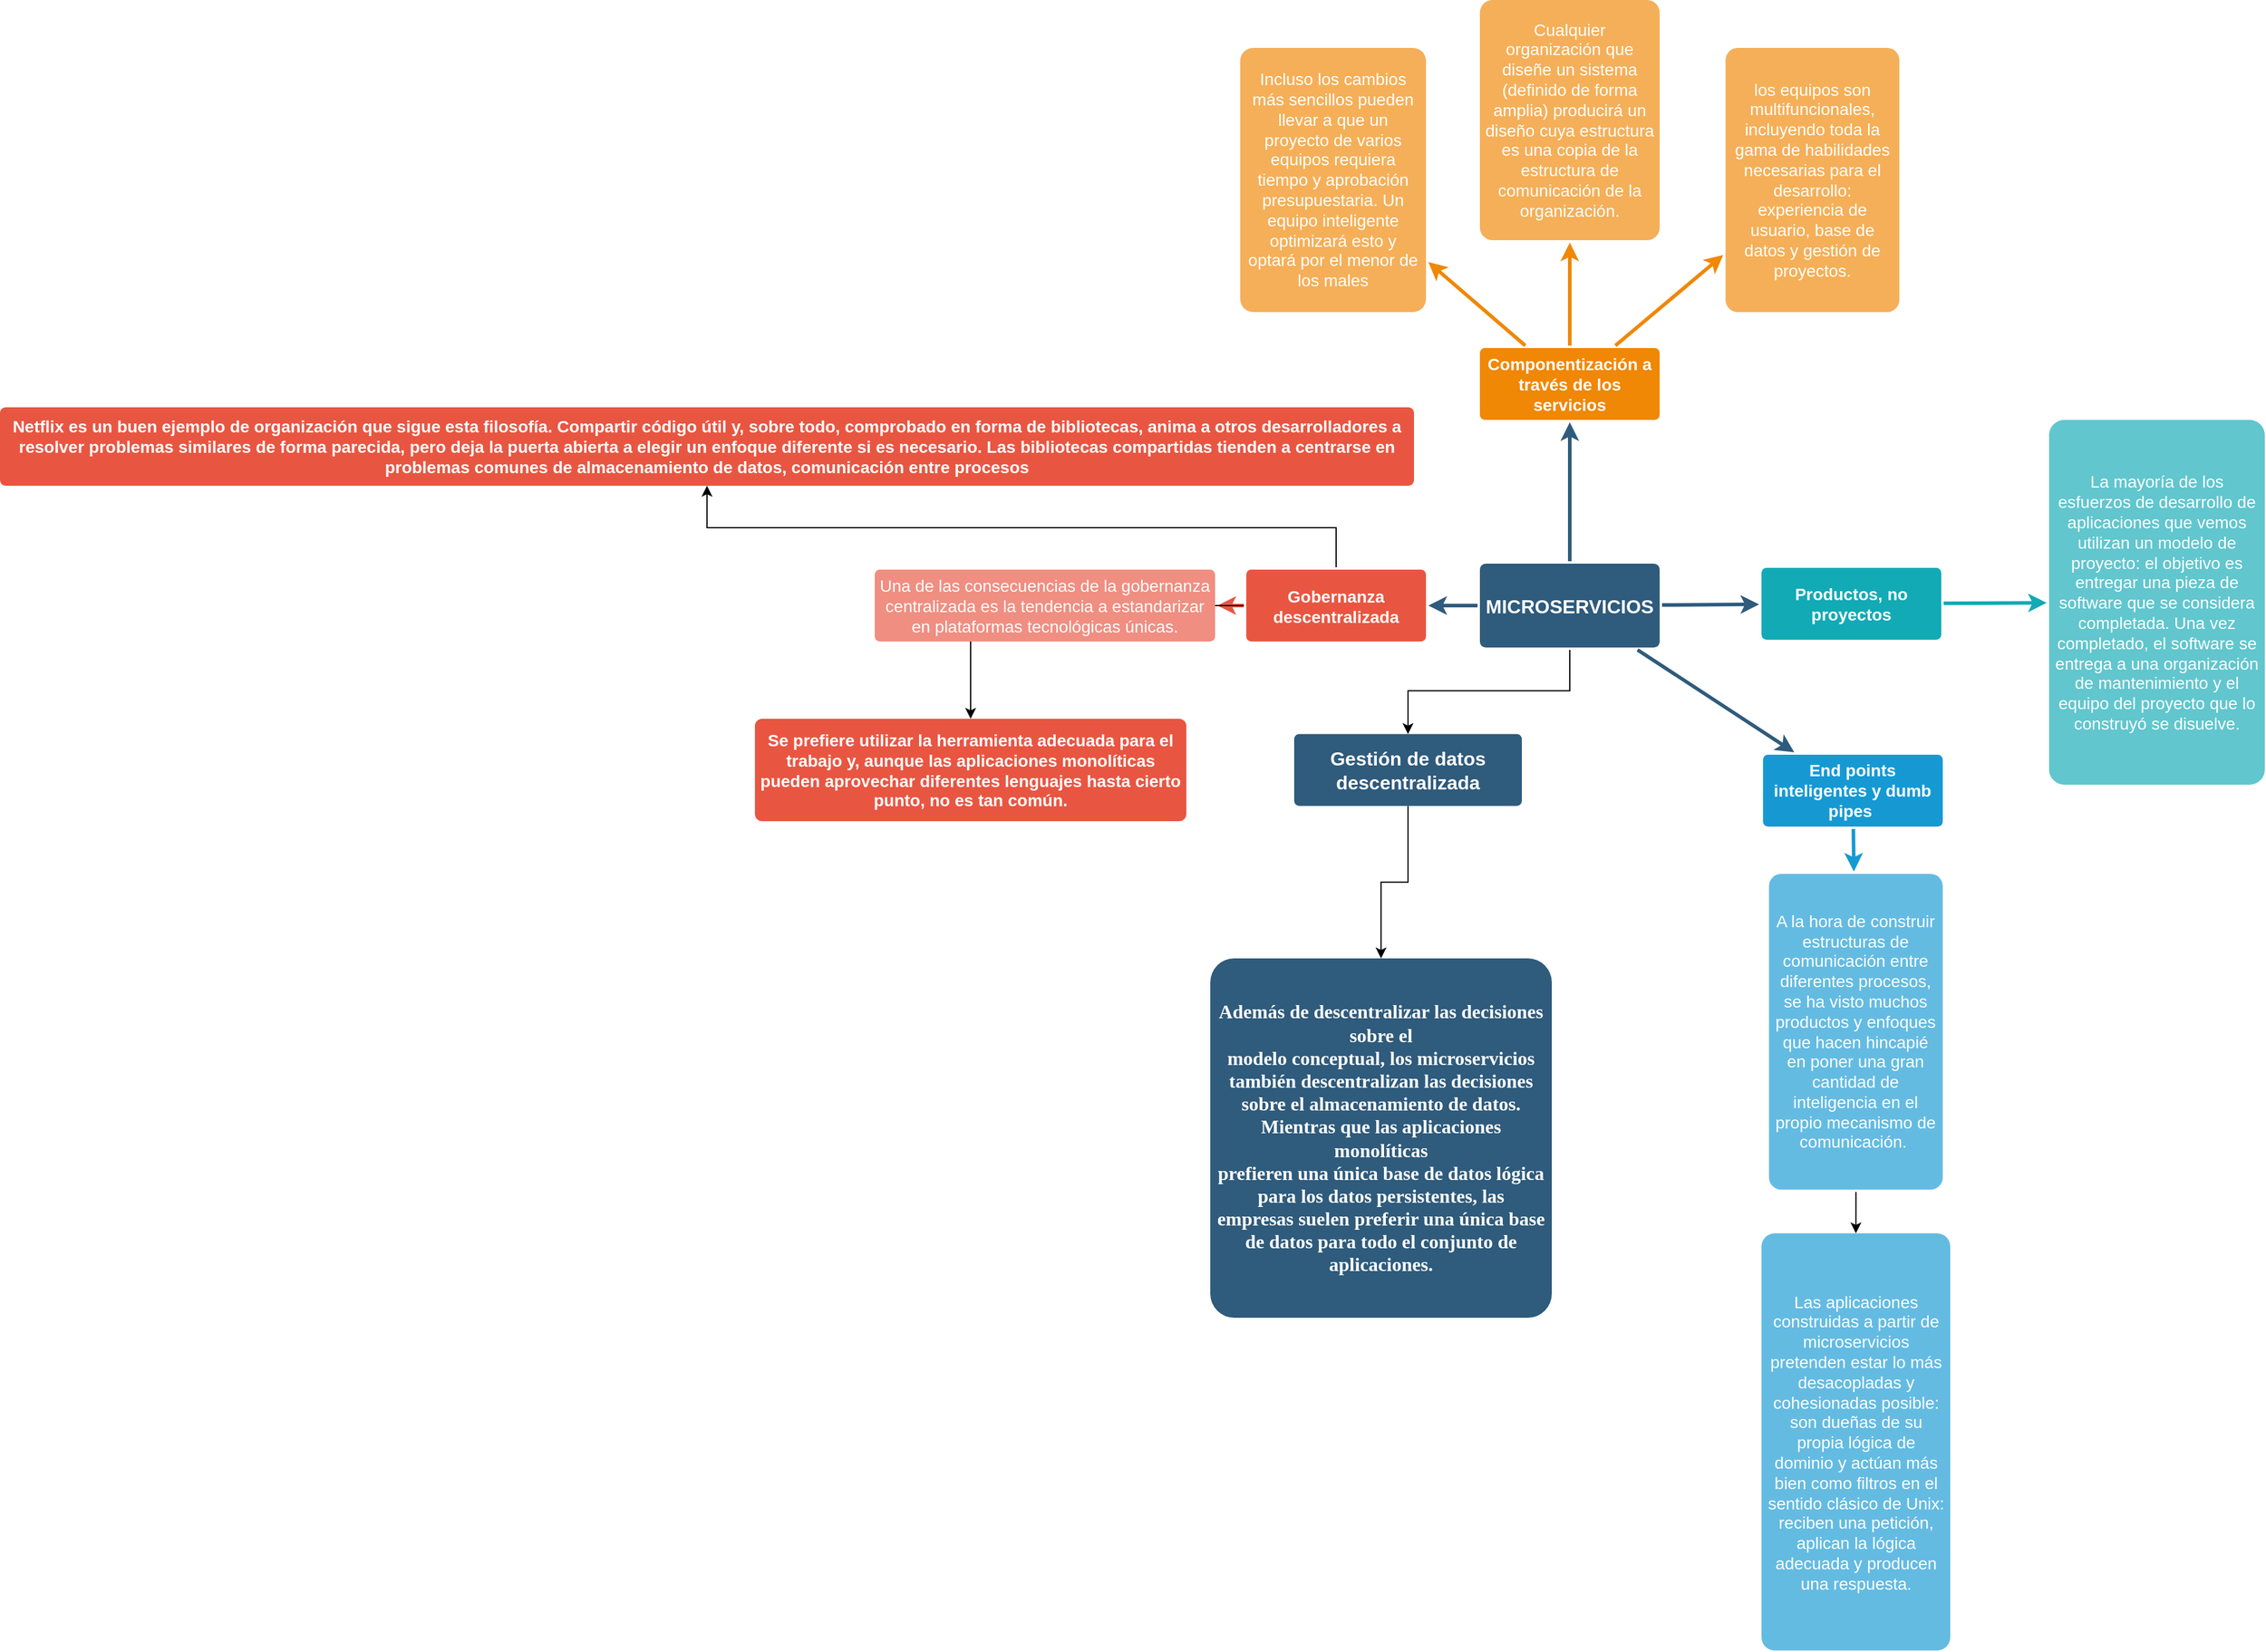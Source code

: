<mxfile version="17.4.5" type="github">
  <diagram id="6a731a19-8d31-9384-78a2-239565b7b9f0" name="Page-1">
    <mxGraphModel dx="2583" dy="1402" grid="1" gridSize="10" guides="1" tooltips="1" connect="1" arrows="1" fold="1" page="1" pageScale="1" pageWidth="1169" pageHeight="827" background="none" math="0" shadow="0">
      <root>
        <mxCell id="0" />
        <mxCell id="1" parent="0" />
        <mxCell id="1745" value="" style="edgeStyle=none;rounded=0;jumpStyle=none;html=1;shadow=0;labelBackgroundColor=none;startArrow=none;startFill=0;endArrow=classic;endFill=1;jettySize=auto;orthogonalLoop=1;strokeColor=#2F5B7C;strokeWidth=3;fontFamily=Helvetica;fontSize=16;fontColor=#23445D;spacing=5;" parent="1" source="1749" target="1764" edge="1">
          <mxGeometry relative="1" as="geometry" />
        </mxCell>
        <mxCell id="1746" value="" style="edgeStyle=none;rounded=0;jumpStyle=none;html=1;shadow=0;labelBackgroundColor=none;startArrow=none;startFill=0;endArrow=classic;endFill=1;jettySize=auto;orthogonalLoop=1;strokeColor=#2F5B7C;strokeWidth=3;fontFamily=Helvetica;fontSize=16;fontColor=#23445D;spacing=5;" parent="1" source="1749" target="1771" edge="1">
          <mxGeometry relative="1" as="geometry" />
        </mxCell>
        <mxCell id="1747" value="" style="edgeStyle=none;rounded=0;jumpStyle=none;html=1;shadow=0;labelBackgroundColor=none;startArrow=none;startFill=0;endArrow=classic;endFill=1;jettySize=auto;orthogonalLoop=1;strokeColor=#2F5B7C;strokeWidth=3;fontFamily=Helvetica;fontSize=16;fontColor=#23445D;spacing=5;" parent="1" source="1749" target="1760" edge="1">
          <mxGeometry relative="1" as="geometry" />
        </mxCell>
        <mxCell id="1748" value="" style="edgeStyle=none;rounded=0;jumpStyle=none;html=1;shadow=0;labelBackgroundColor=none;startArrow=none;startFill=0;endArrow=classic;endFill=1;jettySize=auto;orthogonalLoop=1;strokeColor=#2F5B7C;strokeWidth=3;fontFamily=Helvetica;fontSize=16;fontColor=#23445D;spacing=5;" parent="1" source="1749" target="1753" edge="1">
          <mxGeometry relative="1" as="geometry" />
        </mxCell>
        <mxCell id="ldh73sxW4QrbgtzumkLl-1788" value="" style="edgeStyle=orthogonalEdgeStyle;rounded=0;orthogonalLoop=1;jettySize=auto;html=1;" edge="1" parent="1" source="1749" target="ldh73sxW4QrbgtzumkLl-1787">
          <mxGeometry relative="1" as="geometry" />
        </mxCell>
        <mxCell id="1749" value="MICROSERVICIOS" style="rounded=1;whiteSpace=wrap;html=1;shadow=0;labelBackgroundColor=none;strokeColor=none;strokeWidth=3;fillColor=#2F5B7C;fontFamily=Helvetica;fontSize=16;fontColor=#FFFFFF;align=center;fontStyle=1;spacing=5;arcSize=7;perimeterSpacing=2;" parent="1" vertex="1">
          <mxGeometry x="495" y="380.5" width="150" height="70" as="geometry" />
        </mxCell>
        <mxCell id="1751" value="" style="edgeStyle=none;rounded=1;jumpStyle=none;html=1;shadow=0;labelBackgroundColor=none;startArrow=none;startFill=0;jettySize=auto;orthogonalLoop=1;strokeColor=#E85642;strokeWidth=3;fontFamily=Helvetica;fontSize=14;fontColor=#FFFFFF;spacing=5;fontStyle=1;fillColor=#b0e3e6;" parent="1" source="1753" target="1755" edge="1">
          <mxGeometry relative="1" as="geometry" />
        </mxCell>
        <mxCell id="ldh73sxW4QrbgtzumkLl-1784" value="" style="edgeStyle=orthogonalEdgeStyle;rounded=0;orthogonalLoop=1;jettySize=auto;html=1;" edge="1" parent="1" source="1753" target="ldh73sxW4QrbgtzumkLl-1783">
          <mxGeometry relative="1" as="geometry" />
        </mxCell>
        <mxCell id="ldh73sxW4QrbgtzumkLl-1786" value="" style="edgeStyle=orthogonalEdgeStyle;rounded=0;orthogonalLoop=1;jettySize=auto;html=1;" edge="1" parent="1" source="1753" target="ldh73sxW4QrbgtzumkLl-1785">
          <mxGeometry relative="1" as="geometry" />
        </mxCell>
        <mxCell id="1753" value="Gobernanza descentralizada" style="rounded=1;whiteSpace=wrap;html=1;shadow=0;labelBackgroundColor=none;strokeColor=none;strokeWidth=3;fillColor=#e85642;fontFamily=Helvetica;fontSize=14;fontColor=#FFFFFF;align=center;spacing=5;fontStyle=1;arcSize=7;perimeterSpacing=2;" parent="1" vertex="1">
          <mxGeometry x="300" y="385.5" width="150" height="60" as="geometry" />
        </mxCell>
        <mxCell id="1755" value="Una de las consecuencias de la gobernanza centralizada es la tendencia a estandarizar en plataformas tecnológicas únicas." style="rounded=1;whiteSpace=wrap;html=1;shadow=0;labelBackgroundColor=none;strokeColor=none;strokeWidth=3;fillColor=#f08e81;fontFamily=Helvetica;fontSize=14;fontColor=#FFFFFF;align=center;spacing=5;fontStyle=0;arcSize=7;perimeterSpacing=2;" parent="1" vertex="1">
          <mxGeometry x="-10" y="385.5" width="284" height="60" as="geometry" />
        </mxCell>
        <mxCell id="1758" value="" style="edgeStyle=none;rounded=0;jumpStyle=none;html=1;shadow=0;labelBackgroundColor=none;startArrow=none;startFill=0;endArrow=classic;endFill=1;jettySize=auto;orthogonalLoop=1;strokeColor=#1699D3;strokeWidth=3;fontFamily=Helvetica;fontSize=14;fontColor=#FFFFFF;spacing=5;" parent="1" source="1760" target="1762" edge="1">
          <mxGeometry relative="1" as="geometry" />
        </mxCell>
        <mxCell id="1760" value="End points inteligentes y dumb pipes&amp;nbsp;" style="rounded=1;whiteSpace=wrap;html=1;shadow=0;labelBackgroundColor=none;strokeColor=none;strokeWidth=3;fillColor=#1699d3;fontFamily=Helvetica;fontSize=14;fontColor=#FFFFFF;align=center;spacing=5;fontStyle=1;arcSize=7;perimeterSpacing=2;" parent="1" vertex="1">
          <mxGeometry x="731.25" y="540" width="150" height="60" as="geometry" />
        </mxCell>
        <mxCell id="ldh73sxW4QrbgtzumkLl-1780" value="" style="edgeStyle=orthogonalEdgeStyle;rounded=0;orthogonalLoop=1;jettySize=auto;html=1;" edge="1" parent="1" source="1762" target="ldh73sxW4QrbgtzumkLl-1779">
          <mxGeometry relative="1" as="geometry" />
        </mxCell>
        <mxCell id="1762" value="A la hora de construir estructuras de comunicación entre diferentes procesos, se ha visto muchos productos y enfoques que hacen hincapié en poner una gran cantidad de inteligencia en el propio mecanismo de comunicación.&amp;nbsp;" style="rounded=1;whiteSpace=wrap;html=1;shadow=0;labelBackgroundColor=none;strokeColor=none;strokeWidth=3;fillColor=#64bbe2;fontFamily=Helvetica;fontSize=14;fontColor=#FFFFFF;align=center;spacing=5;arcSize=7;perimeterSpacing=2;" parent="1" vertex="1">
          <mxGeometry x="736.25" y="639.5" width="145" height="263.5" as="geometry" />
        </mxCell>
        <mxCell id="1764" value="Componentización a través de los servicios" style="rounded=1;whiteSpace=wrap;html=1;shadow=0;labelBackgroundColor=none;strokeColor=none;strokeWidth=3;fillColor=#F08705;fontFamily=Helvetica;fontSize=14;fontColor=#FFFFFF;align=center;spacing=5;fontStyle=1;arcSize=7;perimeterSpacing=2;" parent="1" vertex="1">
          <mxGeometry x="495" y="200.5" width="150" height="60" as="geometry" />
        </mxCell>
        <mxCell id="1765" value="los equipos son multifuncionales, incluyendo toda la gama de habilidades necesarias para el desarrollo: experiencia de usuario, base de datos y gestión de proyectos." style="rounded=1;whiteSpace=wrap;html=1;shadow=0;labelBackgroundColor=none;strokeColor=none;strokeWidth=3;fillColor=#f5af58;fontFamily=Helvetica;fontSize=14;fontColor=#FFFFFF;align=center;spacing=5;arcSize=7;perimeterSpacing=2;" parent="1" vertex="1">
          <mxGeometry x="700" y="-50" width="145" height="220.5" as="geometry" />
        </mxCell>
        <mxCell id="1766" value="" style="edgeStyle=none;rounded=0;jumpStyle=none;html=1;shadow=0;labelBackgroundColor=none;startArrow=none;startFill=0;endArrow=classic;endFill=1;jettySize=auto;orthogonalLoop=1;strokeColor=#F08705;strokeWidth=3;fontFamily=Helvetica;fontSize=14;fontColor=#FFFFFF;spacing=5;" parent="1" source="1764" target="1765" edge="1">
          <mxGeometry relative="1" as="geometry" />
        </mxCell>
        <mxCell id="1767" value="Cualquier organización que diseñe un sistema (definido de forma amplia) producirá un diseño cuya estructura es una copia de la estructura de comunicación de la organización." style="rounded=1;whiteSpace=wrap;html=1;shadow=0;labelBackgroundColor=none;strokeColor=none;strokeWidth=3;fillColor=#f5af58;fontFamily=Helvetica;fontSize=14;fontColor=#FFFFFF;align=center;spacing=5;arcSize=7;perimeterSpacing=2;" parent="1" vertex="1">
          <mxGeometry x="495" y="-90" width="150" height="200.5" as="geometry" />
        </mxCell>
        <mxCell id="1768" value="" style="edgeStyle=none;rounded=0;jumpStyle=none;html=1;shadow=0;labelBackgroundColor=none;startArrow=none;startFill=0;endArrow=classic;endFill=1;jettySize=auto;orthogonalLoop=1;strokeColor=#F08705;strokeWidth=3;fontFamily=Helvetica;fontSize=14;fontColor=#FFFFFF;spacing=5;" parent="1" source="1764" target="1767" edge="1">
          <mxGeometry relative="1" as="geometry" />
        </mxCell>
        <mxCell id="1769" value="Incluso los cambios más sencillos pueden llevar a que un proyecto de varios equipos requiera tiempo y aprobación presupuestaria. Un equipo inteligente optimizará esto y optará por el menor de los males" style="rounded=1;whiteSpace=wrap;html=1;shadow=0;labelBackgroundColor=none;strokeColor=none;strokeWidth=3;fillColor=#f5af58;fontFamily=Helvetica;fontSize=14;fontColor=#FFFFFF;align=center;spacing=5;arcSize=7;perimeterSpacing=2;" parent="1" vertex="1">
          <mxGeometry x="295" y="-50" width="155" height="220.5" as="geometry" />
        </mxCell>
        <mxCell id="1770" value="" style="edgeStyle=none;rounded=0;jumpStyle=none;html=1;shadow=0;labelBackgroundColor=none;startArrow=none;startFill=0;endArrow=classic;endFill=1;jettySize=auto;orthogonalLoop=1;strokeColor=#F08705;strokeWidth=3;fontFamily=Helvetica;fontSize=14;fontColor=#FFFFFF;spacing=5;" parent="1" source="1764" target="1769" edge="1">
          <mxGeometry relative="1" as="geometry" />
        </mxCell>
        <mxCell id="1771" value="Productos, no proyectos" style="rounded=1;whiteSpace=wrap;html=1;shadow=0;labelBackgroundColor=none;strokeColor=none;strokeWidth=3;fillColor=#12aab5;fontFamily=Helvetica;fontSize=14;fontColor=#FFFFFF;align=center;spacing=5;fontStyle=1;arcSize=7;perimeterSpacing=2;" parent="1" vertex="1">
          <mxGeometry x="730" y="384.0" width="150" height="60" as="geometry" />
        </mxCell>
        <mxCell id="1776" value="La mayoría de los esfuerzos de desarrollo de aplicaciones que vemos utilizan un modelo de proyecto: el objetivo es entregar una pieza de software que se considera completada. Una vez completado, el software se entrega a una organización de mantenimiento y el equipo del proyecto que lo construyó se disuelve." style="rounded=1;whiteSpace=wrap;html=1;shadow=0;labelBackgroundColor=none;strokeColor=none;strokeWidth=3;fillColor=#61c6ce;fontFamily=Helvetica;fontSize=14;fontColor=#FFFFFF;align=center;spacing=5;fontStyle=0;arcSize=7;perimeterSpacing=2;" parent="1" vertex="1">
          <mxGeometry x="970" y="260.5" width="180" height="304.5" as="geometry" />
        </mxCell>
        <mxCell id="1777" value="" style="edgeStyle=none;rounded=1;jumpStyle=none;html=1;shadow=0;labelBackgroundColor=none;startArrow=none;startFill=0;jettySize=auto;orthogonalLoop=1;strokeColor=#12AAB5;strokeWidth=3;fontFamily=Helvetica;fontSize=14;fontColor=#FFFFFF;spacing=5;fontStyle=1;fillColor=#b0e3e6;" parent="1" source="1771" target="1776" edge="1">
          <mxGeometry relative="1" as="geometry" />
        </mxCell>
        <mxCell id="ldh73sxW4QrbgtzumkLl-1779" value="Las aplicaciones construidas a partir de microservicios pretenden estar lo más desacopladas y cohesionadas posible: son dueñas de su propia lógica de dominio y actúan más bien como filtros en el sentido clásico de Unix: reciben una petición, aplican la lógica adecuada y producen una respuesta." style="whiteSpace=wrap;html=1;fontSize=14;fillColor=#64bbe2;strokeColor=none;fontColor=#FFFFFF;rounded=1;shadow=0;labelBackgroundColor=none;strokeWidth=3;spacing=5;arcSize=7;" vertex="1" parent="1">
          <mxGeometry x="730" y="939.5" width="157.5" height="348.25" as="geometry" />
        </mxCell>
        <mxCell id="ldh73sxW4QrbgtzumkLl-1783" value="Se prefiere utilizar la herramienta adecuada para el trabajo y, aunque las aplicaciones monolíticas pueden aprovechar diferentes lenguajes hasta cierto punto, no es tan común." style="whiteSpace=wrap;html=1;fontSize=14;fillColor=#e85642;strokeColor=none;fontColor=#FFFFFF;rounded=1;shadow=0;labelBackgroundColor=none;strokeWidth=3;spacing=5;fontStyle=1;arcSize=7;" vertex="1" parent="1">
          <mxGeometry x="-110" y="510" width="360" height="85.5" as="geometry" />
        </mxCell>
        <mxCell id="ldh73sxW4QrbgtzumkLl-1785" value="&lt;div&gt;Netflix es un buen ejemplo de organización que sigue esta filosofía. Compartir código útil y, sobre todo, comprobado en forma de bibliotecas, anima a otros desarrolladores a resolver problemas similares de forma parecida, pero deja la puerta abierta a elegir un enfoque diferente si es necesario. Las bibliotecas compartidas tienden a centrarse en problemas comunes de almacenamiento de datos, comunicación entre procesos&lt;/div&gt;" style="whiteSpace=wrap;html=1;fontSize=14;fillColor=#e85642;strokeColor=none;fontColor=#FFFFFF;rounded=1;shadow=0;labelBackgroundColor=none;strokeWidth=3;spacing=5;fontStyle=1;arcSize=7;" vertex="1" parent="1">
          <mxGeometry x="-740" y="250" width="1180" height="65.5" as="geometry" />
        </mxCell>
        <mxCell id="ldh73sxW4QrbgtzumkLl-1790" value="" style="edgeStyle=orthogonalEdgeStyle;rounded=0;orthogonalLoop=1;jettySize=auto;html=1;" edge="1" parent="1" source="ldh73sxW4QrbgtzumkLl-1787" target="ldh73sxW4QrbgtzumkLl-1789">
          <mxGeometry relative="1" as="geometry" />
        </mxCell>
        <mxCell id="ldh73sxW4QrbgtzumkLl-1787" value="Gestión de datos descentralizada" style="whiteSpace=wrap;html=1;fontSize=16;fillColor=#2F5B7C;strokeColor=none;fontColor=#FFFFFF;rounded=1;shadow=0;labelBackgroundColor=none;strokeWidth=3;fontStyle=1;spacing=5;arcSize=7;" vertex="1" parent="1">
          <mxGeometry x="340" y="522.75" width="190" height="60" as="geometry" />
        </mxCell>
        <mxCell id="ldh73sxW4QrbgtzumkLl-1789" value="&lt;p class=&quot;MsoNormal&quot;&gt;&lt;span style=&quot;font-size: 12.0pt ; line-height: 107% ; font-family: &amp;#34;times new roman&amp;#34; , serif&quot;&gt;Además de descentralizar las decisiones sobre el&lt;br/&gt;modelo conceptual, los microservicios también descentralizan las decisiones&lt;br/&gt;sobre el almacenamiento de datos. Mientras que las aplicaciones monolíticas&lt;br/&gt;prefieren una única base de datos lógica para los datos persistentes, las&lt;br/&gt;empresas suelen preferir una única base de datos para todo el conjunto de&lt;br/&gt;aplicaciones.&lt;/span&gt;&lt;/p&gt;" style="whiteSpace=wrap;html=1;fontSize=16;fillColor=#2F5B7C;strokeColor=none;fontColor=#FFFFFF;rounded=1;shadow=0;labelBackgroundColor=none;strokeWidth=3;fontStyle=1;spacing=5;arcSize=7;" vertex="1" parent="1">
          <mxGeometry x="270" y="710" width="285" height="300" as="geometry" />
        </mxCell>
      </root>
    </mxGraphModel>
  </diagram>
</mxfile>
